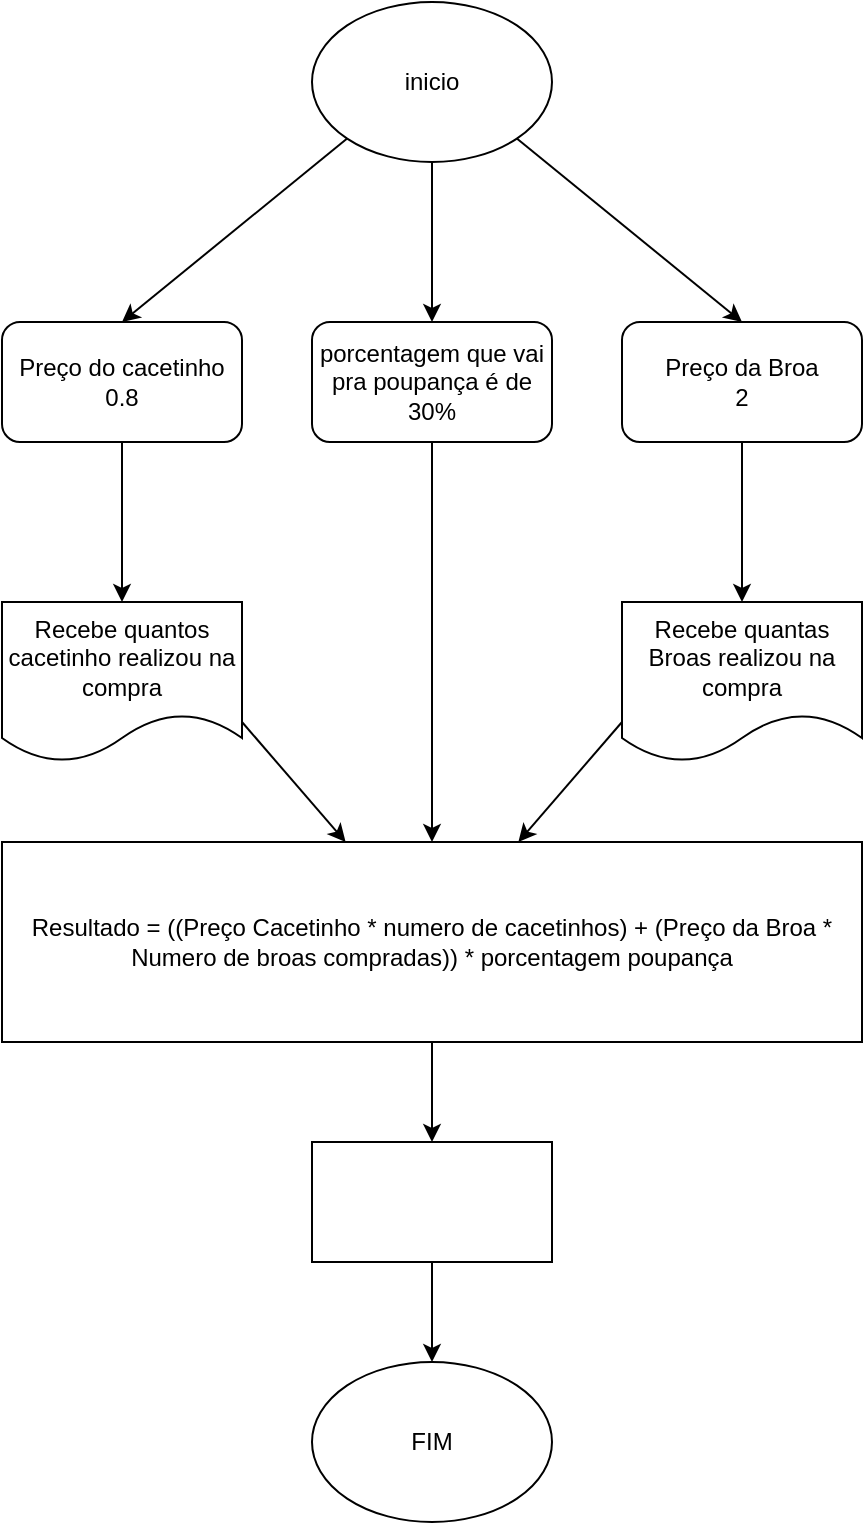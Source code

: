 <mxfile version="21.1.1" type="device">
  <diagram name="Page-1" id="0DxHXaNHrEpkVfHNBACl">
    <mxGraphModel dx="1434" dy="1903" grid="1" gridSize="10" guides="1" tooltips="1" connect="1" arrows="1" fold="1" page="1" pageScale="1" pageWidth="850" pageHeight="1100" math="0" shadow="0">
      <root>
        <mxCell id="0" />
        <mxCell id="1" parent="0" />
        <mxCell id="MXjY7Vj3RYdTtL1WoCjz-1" value="inicio&lt;br&gt;" style="ellipse;whiteSpace=wrap;html=1;" vertex="1" parent="1">
          <mxGeometry x="365" y="-10" width="120" height="80" as="geometry" />
        </mxCell>
        <mxCell id="MXjY7Vj3RYdTtL1WoCjz-2" value="Preço do cacetinho 0.8" style="rounded=1;whiteSpace=wrap;html=1;" vertex="1" parent="1">
          <mxGeometry x="210" y="150" width="120" height="60" as="geometry" />
        </mxCell>
        <mxCell id="MXjY7Vj3RYdTtL1WoCjz-3" value="Preço da Broa&lt;br&gt;2" style="rounded=1;whiteSpace=wrap;html=1;" vertex="1" parent="1">
          <mxGeometry x="520" y="150" width="120" height="60" as="geometry" />
        </mxCell>
        <mxCell id="MXjY7Vj3RYdTtL1WoCjz-4" value="Recebe quantos cacetinho realizou na compra" style="shape=document;whiteSpace=wrap;html=1;boundedLbl=1;" vertex="1" parent="1">
          <mxGeometry x="210" y="290" width="120" height="80" as="geometry" />
        </mxCell>
        <mxCell id="MXjY7Vj3RYdTtL1WoCjz-6" value="Recebe quantas Broas realizou na compra" style="shape=document;whiteSpace=wrap;html=1;boundedLbl=1;" vertex="1" parent="1">
          <mxGeometry x="520" y="290" width="120" height="80" as="geometry" />
        </mxCell>
        <mxCell id="MXjY7Vj3RYdTtL1WoCjz-7" value="porcentagem que vai pra poupança é de 30%" style="rounded=1;whiteSpace=wrap;html=1;" vertex="1" parent="1">
          <mxGeometry x="365" y="150" width="120" height="60" as="geometry" />
        </mxCell>
        <mxCell id="MXjY7Vj3RYdTtL1WoCjz-8" value="Resultado = ((Preço Cacetinho * numero de cacetinhos) + (Preço da Broa * Numero de broas compradas)) * porcentagem poupança" style="rounded=0;whiteSpace=wrap;html=1;" vertex="1" parent="1">
          <mxGeometry x="210" y="410" width="430" height="100" as="geometry" />
        </mxCell>
        <mxCell id="MXjY7Vj3RYdTtL1WoCjz-9" value="" style="rounded=0;whiteSpace=wrap;html=1;" vertex="1" parent="1">
          <mxGeometry x="365" y="560" width="120" height="60" as="geometry" />
        </mxCell>
        <mxCell id="MXjY7Vj3RYdTtL1WoCjz-10" value="FIM" style="ellipse;whiteSpace=wrap;html=1;" vertex="1" parent="1">
          <mxGeometry x="365" y="670" width="120" height="80" as="geometry" />
        </mxCell>
        <mxCell id="MXjY7Vj3RYdTtL1WoCjz-11" value="" style="endArrow=classic;html=1;rounded=0;exitX=0.5;exitY=1;exitDx=0;exitDy=0;entryX=0.5;entryY=0;entryDx=0;entryDy=0;" edge="1" parent="1" source="MXjY7Vj3RYdTtL1WoCjz-7" target="MXjY7Vj3RYdTtL1WoCjz-8">
          <mxGeometry width="50" height="50" relative="1" as="geometry">
            <mxPoint x="400" y="430" as="sourcePoint" />
            <mxPoint x="450" y="380" as="targetPoint" />
          </mxGeometry>
        </mxCell>
        <mxCell id="MXjY7Vj3RYdTtL1WoCjz-12" value="" style="endArrow=classic;html=1;rounded=0;exitX=1;exitY=0.75;exitDx=0;exitDy=0;" edge="1" parent="1" source="MXjY7Vj3RYdTtL1WoCjz-4" target="MXjY7Vj3RYdTtL1WoCjz-8">
          <mxGeometry width="50" height="50" relative="1" as="geometry">
            <mxPoint x="400" y="430" as="sourcePoint" />
            <mxPoint x="450" y="380" as="targetPoint" />
          </mxGeometry>
        </mxCell>
        <mxCell id="MXjY7Vj3RYdTtL1WoCjz-13" value="" style="endArrow=classic;html=1;rounded=0;exitX=0;exitY=0.75;exitDx=0;exitDy=0;" edge="1" parent="1" source="MXjY7Vj3RYdTtL1WoCjz-6" target="MXjY7Vj3RYdTtL1WoCjz-8">
          <mxGeometry width="50" height="50" relative="1" as="geometry">
            <mxPoint x="400" y="430" as="sourcePoint" />
            <mxPoint x="450" y="380" as="targetPoint" />
          </mxGeometry>
        </mxCell>
        <mxCell id="MXjY7Vj3RYdTtL1WoCjz-14" value="" style="endArrow=classic;html=1;rounded=0;exitX=0.5;exitY=1;exitDx=0;exitDy=0;entryX=0.5;entryY=0;entryDx=0;entryDy=0;" edge="1" parent="1" source="MXjY7Vj3RYdTtL1WoCjz-2" target="MXjY7Vj3RYdTtL1WoCjz-4">
          <mxGeometry width="50" height="50" relative="1" as="geometry">
            <mxPoint x="400" y="430" as="sourcePoint" />
            <mxPoint x="450" y="380" as="targetPoint" />
          </mxGeometry>
        </mxCell>
        <mxCell id="MXjY7Vj3RYdTtL1WoCjz-15" value="" style="endArrow=classic;html=1;rounded=0;exitX=0.5;exitY=1;exitDx=0;exitDy=0;entryX=0.5;entryY=0;entryDx=0;entryDy=0;" edge="1" parent="1" source="MXjY7Vj3RYdTtL1WoCjz-3" target="MXjY7Vj3RYdTtL1WoCjz-6">
          <mxGeometry width="50" height="50" relative="1" as="geometry">
            <mxPoint x="400" y="430" as="sourcePoint" />
            <mxPoint x="450" y="380" as="targetPoint" />
          </mxGeometry>
        </mxCell>
        <mxCell id="MXjY7Vj3RYdTtL1WoCjz-16" value="" style="endArrow=classic;html=1;rounded=0;exitX=0.5;exitY=1;exitDx=0;exitDy=0;entryX=0.5;entryY=0;entryDx=0;entryDy=0;" edge="1" parent="1" source="MXjY7Vj3RYdTtL1WoCjz-1" target="MXjY7Vj3RYdTtL1WoCjz-7">
          <mxGeometry width="50" height="50" relative="1" as="geometry">
            <mxPoint x="400" y="430" as="sourcePoint" />
            <mxPoint x="430" y="150" as="targetPoint" />
          </mxGeometry>
        </mxCell>
        <mxCell id="MXjY7Vj3RYdTtL1WoCjz-17" value="" style="endArrow=classic;html=1;rounded=0;exitX=0.5;exitY=1;exitDx=0;exitDy=0;entryX=0.5;entryY=0;entryDx=0;entryDy=0;" edge="1" parent="1" source="MXjY7Vj3RYdTtL1WoCjz-8" target="MXjY7Vj3RYdTtL1WoCjz-9">
          <mxGeometry width="50" height="50" relative="1" as="geometry">
            <mxPoint x="400" y="430" as="sourcePoint" />
            <mxPoint x="450" y="380" as="targetPoint" />
          </mxGeometry>
        </mxCell>
        <mxCell id="MXjY7Vj3RYdTtL1WoCjz-18" value="" style="endArrow=classic;html=1;rounded=0;exitX=0.5;exitY=1;exitDx=0;exitDy=0;entryX=0.5;entryY=0;entryDx=0;entryDy=0;" edge="1" parent="1" source="MXjY7Vj3RYdTtL1WoCjz-9" target="MXjY7Vj3RYdTtL1WoCjz-10">
          <mxGeometry width="50" height="50" relative="1" as="geometry">
            <mxPoint x="400" y="430" as="sourcePoint" />
            <mxPoint x="450" y="380" as="targetPoint" />
          </mxGeometry>
        </mxCell>
        <mxCell id="MXjY7Vj3RYdTtL1WoCjz-19" value="" style="endArrow=classic;html=1;rounded=0;exitX=0;exitY=1;exitDx=0;exitDy=0;entryX=0.5;entryY=0;entryDx=0;entryDy=0;" edge="1" parent="1" source="MXjY7Vj3RYdTtL1WoCjz-1" target="MXjY7Vj3RYdTtL1WoCjz-2">
          <mxGeometry width="50" height="50" relative="1" as="geometry">
            <mxPoint x="400" y="430" as="sourcePoint" />
            <mxPoint x="450" y="380" as="targetPoint" />
          </mxGeometry>
        </mxCell>
        <mxCell id="MXjY7Vj3RYdTtL1WoCjz-20" value="" style="endArrow=classic;html=1;rounded=0;exitX=1;exitY=1;exitDx=0;exitDy=0;entryX=0.5;entryY=0;entryDx=0;entryDy=0;" edge="1" parent="1" source="MXjY7Vj3RYdTtL1WoCjz-1" target="MXjY7Vj3RYdTtL1WoCjz-3">
          <mxGeometry width="50" height="50" relative="1" as="geometry">
            <mxPoint x="400" y="430" as="sourcePoint" />
            <mxPoint x="450" y="380" as="targetPoint" />
          </mxGeometry>
        </mxCell>
      </root>
    </mxGraphModel>
  </diagram>
</mxfile>
